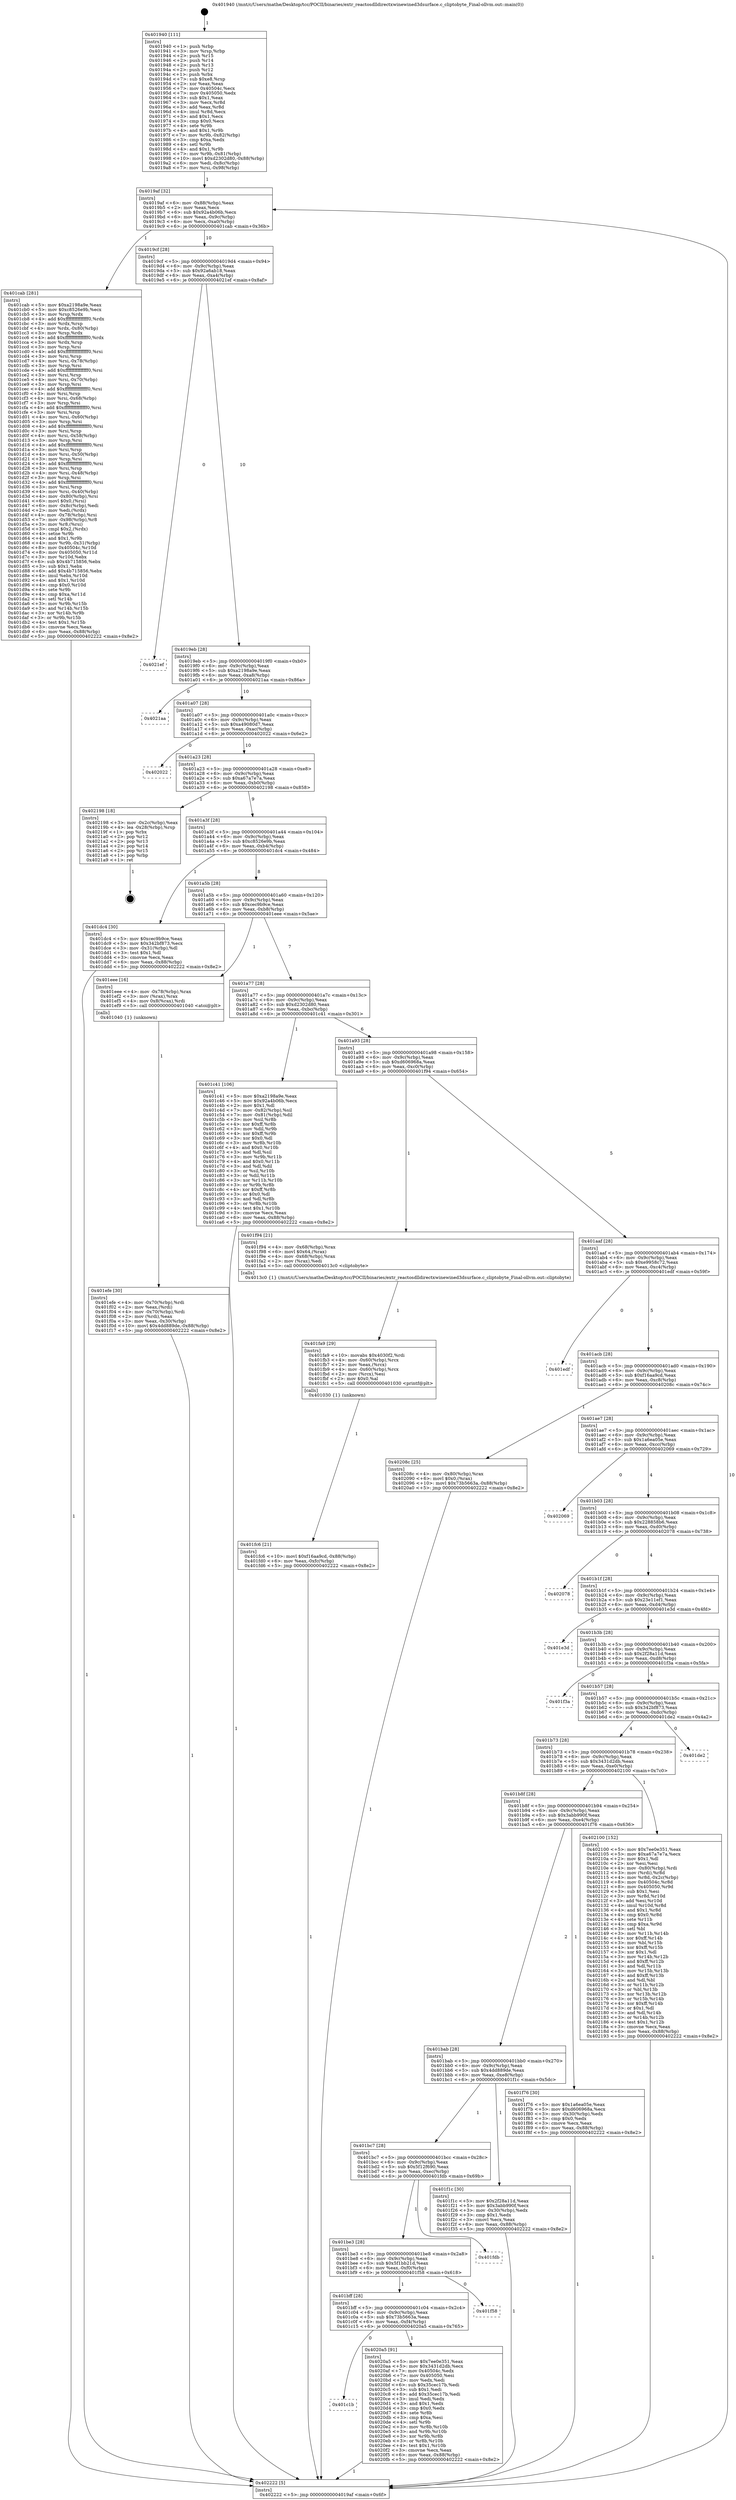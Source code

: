 digraph "0x401940" {
  label = "0x401940 (/mnt/c/Users/mathe/Desktop/tcc/POCII/binaries/extr_reactosdlldirectxwinewined3dsurface.c_cliptobyte_Final-ollvm.out::main(0))"
  labelloc = "t"
  node[shape=record]

  Entry [label="",width=0.3,height=0.3,shape=circle,fillcolor=black,style=filled]
  "0x4019af" [label="{
     0x4019af [32]\l
     | [instrs]\l
     &nbsp;&nbsp;0x4019af \<+6\>: mov -0x88(%rbp),%eax\l
     &nbsp;&nbsp;0x4019b5 \<+2\>: mov %eax,%ecx\l
     &nbsp;&nbsp;0x4019b7 \<+6\>: sub $0x92a4b06b,%ecx\l
     &nbsp;&nbsp;0x4019bd \<+6\>: mov %eax,-0x9c(%rbp)\l
     &nbsp;&nbsp;0x4019c3 \<+6\>: mov %ecx,-0xa0(%rbp)\l
     &nbsp;&nbsp;0x4019c9 \<+6\>: je 0000000000401cab \<main+0x36b\>\l
  }"]
  "0x401cab" [label="{
     0x401cab [281]\l
     | [instrs]\l
     &nbsp;&nbsp;0x401cab \<+5\>: mov $0xa2198a9e,%eax\l
     &nbsp;&nbsp;0x401cb0 \<+5\>: mov $0xc8526e9b,%ecx\l
     &nbsp;&nbsp;0x401cb5 \<+3\>: mov %rsp,%rdx\l
     &nbsp;&nbsp;0x401cb8 \<+4\>: add $0xfffffffffffffff0,%rdx\l
     &nbsp;&nbsp;0x401cbc \<+3\>: mov %rdx,%rsp\l
     &nbsp;&nbsp;0x401cbf \<+4\>: mov %rdx,-0x80(%rbp)\l
     &nbsp;&nbsp;0x401cc3 \<+3\>: mov %rsp,%rdx\l
     &nbsp;&nbsp;0x401cc6 \<+4\>: add $0xfffffffffffffff0,%rdx\l
     &nbsp;&nbsp;0x401cca \<+3\>: mov %rdx,%rsp\l
     &nbsp;&nbsp;0x401ccd \<+3\>: mov %rsp,%rsi\l
     &nbsp;&nbsp;0x401cd0 \<+4\>: add $0xfffffffffffffff0,%rsi\l
     &nbsp;&nbsp;0x401cd4 \<+3\>: mov %rsi,%rsp\l
     &nbsp;&nbsp;0x401cd7 \<+4\>: mov %rsi,-0x78(%rbp)\l
     &nbsp;&nbsp;0x401cdb \<+3\>: mov %rsp,%rsi\l
     &nbsp;&nbsp;0x401cde \<+4\>: add $0xfffffffffffffff0,%rsi\l
     &nbsp;&nbsp;0x401ce2 \<+3\>: mov %rsi,%rsp\l
     &nbsp;&nbsp;0x401ce5 \<+4\>: mov %rsi,-0x70(%rbp)\l
     &nbsp;&nbsp;0x401ce9 \<+3\>: mov %rsp,%rsi\l
     &nbsp;&nbsp;0x401cec \<+4\>: add $0xfffffffffffffff0,%rsi\l
     &nbsp;&nbsp;0x401cf0 \<+3\>: mov %rsi,%rsp\l
     &nbsp;&nbsp;0x401cf3 \<+4\>: mov %rsi,-0x68(%rbp)\l
     &nbsp;&nbsp;0x401cf7 \<+3\>: mov %rsp,%rsi\l
     &nbsp;&nbsp;0x401cfa \<+4\>: add $0xfffffffffffffff0,%rsi\l
     &nbsp;&nbsp;0x401cfe \<+3\>: mov %rsi,%rsp\l
     &nbsp;&nbsp;0x401d01 \<+4\>: mov %rsi,-0x60(%rbp)\l
     &nbsp;&nbsp;0x401d05 \<+3\>: mov %rsp,%rsi\l
     &nbsp;&nbsp;0x401d08 \<+4\>: add $0xfffffffffffffff0,%rsi\l
     &nbsp;&nbsp;0x401d0c \<+3\>: mov %rsi,%rsp\l
     &nbsp;&nbsp;0x401d0f \<+4\>: mov %rsi,-0x58(%rbp)\l
     &nbsp;&nbsp;0x401d13 \<+3\>: mov %rsp,%rsi\l
     &nbsp;&nbsp;0x401d16 \<+4\>: add $0xfffffffffffffff0,%rsi\l
     &nbsp;&nbsp;0x401d1a \<+3\>: mov %rsi,%rsp\l
     &nbsp;&nbsp;0x401d1d \<+4\>: mov %rsi,-0x50(%rbp)\l
     &nbsp;&nbsp;0x401d21 \<+3\>: mov %rsp,%rsi\l
     &nbsp;&nbsp;0x401d24 \<+4\>: add $0xfffffffffffffff0,%rsi\l
     &nbsp;&nbsp;0x401d28 \<+3\>: mov %rsi,%rsp\l
     &nbsp;&nbsp;0x401d2b \<+4\>: mov %rsi,-0x48(%rbp)\l
     &nbsp;&nbsp;0x401d2f \<+3\>: mov %rsp,%rsi\l
     &nbsp;&nbsp;0x401d32 \<+4\>: add $0xfffffffffffffff0,%rsi\l
     &nbsp;&nbsp;0x401d36 \<+3\>: mov %rsi,%rsp\l
     &nbsp;&nbsp;0x401d39 \<+4\>: mov %rsi,-0x40(%rbp)\l
     &nbsp;&nbsp;0x401d3d \<+4\>: mov -0x80(%rbp),%rsi\l
     &nbsp;&nbsp;0x401d41 \<+6\>: movl $0x0,(%rsi)\l
     &nbsp;&nbsp;0x401d47 \<+6\>: mov -0x8c(%rbp),%edi\l
     &nbsp;&nbsp;0x401d4d \<+2\>: mov %edi,(%rdx)\l
     &nbsp;&nbsp;0x401d4f \<+4\>: mov -0x78(%rbp),%rsi\l
     &nbsp;&nbsp;0x401d53 \<+7\>: mov -0x98(%rbp),%r8\l
     &nbsp;&nbsp;0x401d5a \<+3\>: mov %r8,(%rsi)\l
     &nbsp;&nbsp;0x401d5d \<+3\>: cmpl $0x2,(%rdx)\l
     &nbsp;&nbsp;0x401d60 \<+4\>: setne %r9b\l
     &nbsp;&nbsp;0x401d64 \<+4\>: and $0x1,%r9b\l
     &nbsp;&nbsp;0x401d68 \<+4\>: mov %r9b,-0x31(%rbp)\l
     &nbsp;&nbsp;0x401d6c \<+8\>: mov 0x40504c,%r10d\l
     &nbsp;&nbsp;0x401d74 \<+8\>: mov 0x405050,%r11d\l
     &nbsp;&nbsp;0x401d7c \<+3\>: mov %r10d,%ebx\l
     &nbsp;&nbsp;0x401d7f \<+6\>: sub $0x4b715856,%ebx\l
     &nbsp;&nbsp;0x401d85 \<+3\>: sub $0x1,%ebx\l
     &nbsp;&nbsp;0x401d88 \<+6\>: add $0x4b715856,%ebx\l
     &nbsp;&nbsp;0x401d8e \<+4\>: imul %ebx,%r10d\l
     &nbsp;&nbsp;0x401d92 \<+4\>: and $0x1,%r10d\l
     &nbsp;&nbsp;0x401d96 \<+4\>: cmp $0x0,%r10d\l
     &nbsp;&nbsp;0x401d9a \<+4\>: sete %r9b\l
     &nbsp;&nbsp;0x401d9e \<+4\>: cmp $0xa,%r11d\l
     &nbsp;&nbsp;0x401da2 \<+4\>: setl %r14b\l
     &nbsp;&nbsp;0x401da6 \<+3\>: mov %r9b,%r15b\l
     &nbsp;&nbsp;0x401da9 \<+3\>: and %r14b,%r15b\l
     &nbsp;&nbsp;0x401dac \<+3\>: xor %r14b,%r9b\l
     &nbsp;&nbsp;0x401daf \<+3\>: or %r9b,%r15b\l
     &nbsp;&nbsp;0x401db2 \<+4\>: test $0x1,%r15b\l
     &nbsp;&nbsp;0x401db6 \<+3\>: cmovne %ecx,%eax\l
     &nbsp;&nbsp;0x401db9 \<+6\>: mov %eax,-0x88(%rbp)\l
     &nbsp;&nbsp;0x401dbf \<+5\>: jmp 0000000000402222 \<main+0x8e2\>\l
  }"]
  "0x4019cf" [label="{
     0x4019cf [28]\l
     | [instrs]\l
     &nbsp;&nbsp;0x4019cf \<+5\>: jmp 00000000004019d4 \<main+0x94\>\l
     &nbsp;&nbsp;0x4019d4 \<+6\>: mov -0x9c(%rbp),%eax\l
     &nbsp;&nbsp;0x4019da \<+5\>: sub $0x92a6ab18,%eax\l
     &nbsp;&nbsp;0x4019df \<+6\>: mov %eax,-0xa4(%rbp)\l
     &nbsp;&nbsp;0x4019e5 \<+6\>: je 00000000004021ef \<main+0x8af\>\l
  }"]
  Exit [label="",width=0.3,height=0.3,shape=circle,fillcolor=black,style=filled,peripheries=2]
  "0x4021ef" [label="{
     0x4021ef\l
  }", style=dashed]
  "0x4019eb" [label="{
     0x4019eb [28]\l
     | [instrs]\l
     &nbsp;&nbsp;0x4019eb \<+5\>: jmp 00000000004019f0 \<main+0xb0\>\l
     &nbsp;&nbsp;0x4019f0 \<+6\>: mov -0x9c(%rbp),%eax\l
     &nbsp;&nbsp;0x4019f6 \<+5\>: sub $0xa2198a9e,%eax\l
     &nbsp;&nbsp;0x4019fb \<+6\>: mov %eax,-0xa8(%rbp)\l
     &nbsp;&nbsp;0x401a01 \<+6\>: je 00000000004021aa \<main+0x86a\>\l
  }"]
  "0x401c1b" [label="{
     0x401c1b\l
  }", style=dashed]
  "0x4021aa" [label="{
     0x4021aa\l
  }", style=dashed]
  "0x401a07" [label="{
     0x401a07 [28]\l
     | [instrs]\l
     &nbsp;&nbsp;0x401a07 \<+5\>: jmp 0000000000401a0c \<main+0xcc\>\l
     &nbsp;&nbsp;0x401a0c \<+6\>: mov -0x9c(%rbp),%eax\l
     &nbsp;&nbsp;0x401a12 \<+5\>: sub $0xa49080d7,%eax\l
     &nbsp;&nbsp;0x401a17 \<+6\>: mov %eax,-0xac(%rbp)\l
     &nbsp;&nbsp;0x401a1d \<+6\>: je 0000000000402022 \<main+0x6e2\>\l
  }"]
  "0x4020a5" [label="{
     0x4020a5 [91]\l
     | [instrs]\l
     &nbsp;&nbsp;0x4020a5 \<+5\>: mov $0x7ee0e351,%eax\l
     &nbsp;&nbsp;0x4020aa \<+5\>: mov $0x3431d2db,%ecx\l
     &nbsp;&nbsp;0x4020af \<+7\>: mov 0x40504c,%edx\l
     &nbsp;&nbsp;0x4020b6 \<+7\>: mov 0x405050,%esi\l
     &nbsp;&nbsp;0x4020bd \<+2\>: mov %edx,%edi\l
     &nbsp;&nbsp;0x4020bf \<+6\>: sub $0x35cec17b,%edi\l
     &nbsp;&nbsp;0x4020c5 \<+3\>: sub $0x1,%edi\l
     &nbsp;&nbsp;0x4020c8 \<+6\>: add $0x35cec17b,%edi\l
     &nbsp;&nbsp;0x4020ce \<+3\>: imul %edi,%edx\l
     &nbsp;&nbsp;0x4020d1 \<+3\>: and $0x1,%edx\l
     &nbsp;&nbsp;0x4020d4 \<+3\>: cmp $0x0,%edx\l
     &nbsp;&nbsp;0x4020d7 \<+4\>: sete %r8b\l
     &nbsp;&nbsp;0x4020db \<+3\>: cmp $0xa,%esi\l
     &nbsp;&nbsp;0x4020de \<+4\>: setl %r9b\l
     &nbsp;&nbsp;0x4020e2 \<+3\>: mov %r8b,%r10b\l
     &nbsp;&nbsp;0x4020e5 \<+3\>: and %r9b,%r10b\l
     &nbsp;&nbsp;0x4020e8 \<+3\>: xor %r9b,%r8b\l
     &nbsp;&nbsp;0x4020eb \<+3\>: or %r8b,%r10b\l
     &nbsp;&nbsp;0x4020ee \<+4\>: test $0x1,%r10b\l
     &nbsp;&nbsp;0x4020f2 \<+3\>: cmovne %ecx,%eax\l
     &nbsp;&nbsp;0x4020f5 \<+6\>: mov %eax,-0x88(%rbp)\l
     &nbsp;&nbsp;0x4020fb \<+5\>: jmp 0000000000402222 \<main+0x8e2\>\l
  }"]
  "0x402022" [label="{
     0x402022\l
  }", style=dashed]
  "0x401a23" [label="{
     0x401a23 [28]\l
     | [instrs]\l
     &nbsp;&nbsp;0x401a23 \<+5\>: jmp 0000000000401a28 \<main+0xe8\>\l
     &nbsp;&nbsp;0x401a28 \<+6\>: mov -0x9c(%rbp),%eax\l
     &nbsp;&nbsp;0x401a2e \<+5\>: sub $0xa67a7e7a,%eax\l
     &nbsp;&nbsp;0x401a33 \<+6\>: mov %eax,-0xb0(%rbp)\l
     &nbsp;&nbsp;0x401a39 \<+6\>: je 0000000000402198 \<main+0x858\>\l
  }"]
  "0x401bff" [label="{
     0x401bff [28]\l
     | [instrs]\l
     &nbsp;&nbsp;0x401bff \<+5\>: jmp 0000000000401c04 \<main+0x2c4\>\l
     &nbsp;&nbsp;0x401c04 \<+6\>: mov -0x9c(%rbp),%eax\l
     &nbsp;&nbsp;0x401c0a \<+5\>: sub $0x73b5663a,%eax\l
     &nbsp;&nbsp;0x401c0f \<+6\>: mov %eax,-0xf4(%rbp)\l
     &nbsp;&nbsp;0x401c15 \<+6\>: je 00000000004020a5 \<main+0x765\>\l
  }"]
  "0x402198" [label="{
     0x402198 [18]\l
     | [instrs]\l
     &nbsp;&nbsp;0x402198 \<+3\>: mov -0x2c(%rbp),%eax\l
     &nbsp;&nbsp;0x40219b \<+4\>: lea -0x28(%rbp),%rsp\l
     &nbsp;&nbsp;0x40219f \<+1\>: pop %rbx\l
     &nbsp;&nbsp;0x4021a0 \<+2\>: pop %r12\l
     &nbsp;&nbsp;0x4021a2 \<+2\>: pop %r13\l
     &nbsp;&nbsp;0x4021a4 \<+2\>: pop %r14\l
     &nbsp;&nbsp;0x4021a6 \<+2\>: pop %r15\l
     &nbsp;&nbsp;0x4021a8 \<+1\>: pop %rbp\l
     &nbsp;&nbsp;0x4021a9 \<+1\>: ret\l
  }"]
  "0x401a3f" [label="{
     0x401a3f [28]\l
     | [instrs]\l
     &nbsp;&nbsp;0x401a3f \<+5\>: jmp 0000000000401a44 \<main+0x104\>\l
     &nbsp;&nbsp;0x401a44 \<+6\>: mov -0x9c(%rbp),%eax\l
     &nbsp;&nbsp;0x401a4a \<+5\>: sub $0xc8526e9b,%eax\l
     &nbsp;&nbsp;0x401a4f \<+6\>: mov %eax,-0xb4(%rbp)\l
     &nbsp;&nbsp;0x401a55 \<+6\>: je 0000000000401dc4 \<main+0x484\>\l
  }"]
  "0x401f58" [label="{
     0x401f58\l
  }", style=dashed]
  "0x401dc4" [label="{
     0x401dc4 [30]\l
     | [instrs]\l
     &nbsp;&nbsp;0x401dc4 \<+5\>: mov $0xcec9b9ce,%eax\l
     &nbsp;&nbsp;0x401dc9 \<+5\>: mov $0x342bf873,%ecx\l
     &nbsp;&nbsp;0x401dce \<+3\>: mov -0x31(%rbp),%dl\l
     &nbsp;&nbsp;0x401dd1 \<+3\>: test $0x1,%dl\l
     &nbsp;&nbsp;0x401dd4 \<+3\>: cmovne %ecx,%eax\l
     &nbsp;&nbsp;0x401dd7 \<+6\>: mov %eax,-0x88(%rbp)\l
     &nbsp;&nbsp;0x401ddd \<+5\>: jmp 0000000000402222 \<main+0x8e2\>\l
  }"]
  "0x401a5b" [label="{
     0x401a5b [28]\l
     | [instrs]\l
     &nbsp;&nbsp;0x401a5b \<+5\>: jmp 0000000000401a60 \<main+0x120\>\l
     &nbsp;&nbsp;0x401a60 \<+6\>: mov -0x9c(%rbp),%eax\l
     &nbsp;&nbsp;0x401a66 \<+5\>: sub $0xcec9b9ce,%eax\l
     &nbsp;&nbsp;0x401a6b \<+6\>: mov %eax,-0xb8(%rbp)\l
     &nbsp;&nbsp;0x401a71 \<+6\>: je 0000000000401eee \<main+0x5ae\>\l
  }"]
  "0x401be3" [label="{
     0x401be3 [28]\l
     | [instrs]\l
     &nbsp;&nbsp;0x401be3 \<+5\>: jmp 0000000000401be8 \<main+0x2a8\>\l
     &nbsp;&nbsp;0x401be8 \<+6\>: mov -0x9c(%rbp),%eax\l
     &nbsp;&nbsp;0x401bee \<+5\>: sub $0x5f1bb21d,%eax\l
     &nbsp;&nbsp;0x401bf3 \<+6\>: mov %eax,-0xf0(%rbp)\l
     &nbsp;&nbsp;0x401bf9 \<+6\>: je 0000000000401f58 \<main+0x618\>\l
  }"]
  "0x401eee" [label="{
     0x401eee [16]\l
     | [instrs]\l
     &nbsp;&nbsp;0x401eee \<+4\>: mov -0x78(%rbp),%rax\l
     &nbsp;&nbsp;0x401ef2 \<+3\>: mov (%rax),%rax\l
     &nbsp;&nbsp;0x401ef5 \<+4\>: mov 0x8(%rax),%rdi\l
     &nbsp;&nbsp;0x401ef9 \<+5\>: call 0000000000401040 \<atoi@plt\>\l
     | [calls]\l
     &nbsp;&nbsp;0x401040 \{1\} (unknown)\l
  }"]
  "0x401a77" [label="{
     0x401a77 [28]\l
     | [instrs]\l
     &nbsp;&nbsp;0x401a77 \<+5\>: jmp 0000000000401a7c \<main+0x13c\>\l
     &nbsp;&nbsp;0x401a7c \<+6\>: mov -0x9c(%rbp),%eax\l
     &nbsp;&nbsp;0x401a82 \<+5\>: sub $0xd2302d80,%eax\l
     &nbsp;&nbsp;0x401a87 \<+6\>: mov %eax,-0xbc(%rbp)\l
     &nbsp;&nbsp;0x401a8d \<+6\>: je 0000000000401c41 \<main+0x301\>\l
  }"]
  "0x401fdb" [label="{
     0x401fdb\l
  }", style=dashed]
  "0x401c41" [label="{
     0x401c41 [106]\l
     | [instrs]\l
     &nbsp;&nbsp;0x401c41 \<+5\>: mov $0xa2198a9e,%eax\l
     &nbsp;&nbsp;0x401c46 \<+5\>: mov $0x92a4b06b,%ecx\l
     &nbsp;&nbsp;0x401c4b \<+2\>: mov $0x1,%dl\l
     &nbsp;&nbsp;0x401c4d \<+7\>: mov -0x82(%rbp),%sil\l
     &nbsp;&nbsp;0x401c54 \<+7\>: mov -0x81(%rbp),%dil\l
     &nbsp;&nbsp;0x401c5b \<+3\>: mov %sil,%r8b\l
     &nbsp;&nbsp;0x401c5e \<+4\>: xor $0xff,%r8b\l
     &nbsp;&nbsp;0x401c62 \<+3\>: mov %dil,%r9b\l
     &nbsp;&nbsp;0x401c65 \<+4\>: xor $0xff,%r9b\l
     &nbsp;&nbsp;0x401c69 \<+3\>: xor $0x0,%dl\l
     &nbsp;&nbsp;0x401c6c \<+3\>: mov %r8b,%r10b\l
     &nbsp;&nbsp;0x401c6f \<+4\>: and $0x0,%r10b\l
     &nbsp;&nbsp;0x401c73 \<+3\>: and %dl,%sil\l
     &nbsp;&nbsp;0x401c76 \<+3\>: mov %r9b,%r11b\l
     &nbsp;&nbsp;0x401c79 \<+4\>: and $0x0,%r11b\l
     &nbsp;&nbsp;0x401c7d \<+3\>: and %dl,%dil\l
     &nbsp;&nbsp;0x401c80 \<+3\>: or %sil,%r10b\l
     &nbsp;&nbsp;0x401c83 \<+3\>: or %dil,%r11b\l
     &nbsp;&nbsp;0x401c86 \<+3\>: xor %r11b,%r10b\l
     &nbsp;&nbsp;0x401c89 \<+3\>: or %r9b,%r8b\l
     &nbsp;&nbsp;0x401c8c \<+4\>: xor $0xff,%r8b\l
     &nbsp;&nbsp;0x401c90 \<+3\>: or $0x0,%dl\l
     &nbsp;&nbsp;0x401c93 \<+3\>: and %dl,%r8b\l
     &nbsp;&nbsp;0x401c96 \<+3\>: or %r8b,%r10b\l
     &nbsp;&nbsp;0x401c99 \<+4\>: test $0x1,%r10b\l
     &nbsp;&nbsp;0x401c9d \<+3\>: cmovne %ecx,%eax\l
     &nbsp;&nbsp;0x401ca0 \<+6\>: mov %eax,-0x88(%rbp)\l
     &nbsp;&nbsp;0x401ca6 \<+5\>: jmp 0000000000402222 \<main+0x8e2\>\l
  }"]
  "0x401a93" [label="{
     0x401a93 [28]\l
     | [instrs]\l
     &nbsp;&nbsp;0x401a93 \<+5\>: jmp 0000000000401a98 \<main+0x158\>\l
     &nbsp;&nbsp;0x401a98 \<+6\>: mov -0x9c(%rbp),%eax\l
     &nbsp;&nbsp;0x401a9e \<+5\>: sub $0xd606968a,%eax\l
     &nbsp;&nbsp;0x401aa3 \<+6\>: mov %eax,-0xc0(%rbp)\l
     &nbsp;&nbsp;0x401aa9 \<+6\>: je 0000000000401f94 \<main+0x654\>\l
  }"]
  "0x402222" [label="{
     0x402222 [5]\l
     | [instrs]\l
     &nbsp;&nbsp;0x402222 \<+5\>: jmp 00000000004019af \<main+0x6f\>\l
  }"]
  "0x401940" [label="{
     0x401940 [111]\l
     | [instrs]\l
     &nbsp;&nbsp;0x401940 \<+1\>: push %rbp\l
     &nbsp;&nbsp;0x401941 \<+3\>: mov %rsp,%rbp\l
     &nbsp;&nbsp;0x401944 \<+2\>: push %r15\l
     &nbsp;&nbsp;0x401946 \<+2\>: push %r14\l
     &nbsp;&nbsp;0x401948 \<+2\>: push %r13\l
     &nbsp;&nbsp;0x40194a \<+2\>: push %r12\l
     &nbsp;&nbsp;0x40194c \<+1\>: push %rbx\l
     &nbsp;&nbsp;0x40194d \<+7\>: sub $0xe8,%rsp\l
     &nbsp;&nbsp;0x401954 \<+2\>: xor %eax,%eax\l
     &nbsp;&nbsp;0x401956 \<+7\>: mov 0x40504c,%ecx\l
     &nbsp;&nbsp;0x40195d \<+7\>: mov 0x405050,%edx\l
     &nbsp;&nbsp;0x401964 \<+3\>: sub $0x1,%eax\l
     &nbsp;&nbsp;0x401967 \<+3\>: mov %ecx,%r8d\l
     &nbsp;&nbsp;0x40196a \<+3\>: add %eax,%r8d\l
     &nbsp;&nbsp;0x40196d \<+4\>: imul %r8d,%ecx\l
     &nbsp;&nbsp;0x401971 \<+3\>: and $0x1,%ecx\l
     &nbsp;&nbsp;0x401974 \<+3\>: cmp $0x0,%ecx\l
     &nbsp;&nbsp;0x401977 \<+4\>: sete %r9b\l
     &nbsp;&nbsp;0x40197b \<+4\>: and $0x1,%r9b\l
     &nbsp;&nbsp;0x40197f \<+7\>: mov %r9b,-0x82(%rbp)\l
     &nbsp;&nbsp;0x401986 \<+3\>: cmp $0xa,%edx\l
     &nbsp;&nbsp;0x401989 \<+4\>: setl %r9b\l
     &nbsp;&nbsp;0x40198d \<+4\>: and $0x1,%r9b\l
     &nbsp;&nbsp;0x401991 \<+7\>: mov %r9b,-0x81(%rbp)\l
     &nbsp;&nbsp;0x401998 \<+10\>: movl $0xd2302d80,-0x88(%rbp)\l
     &nbsp;&nbsp;0x4019a2 \<+6\>: mov %edi,-0x8c(%rbp)\l
     &nbsp;&nbsp;0x4019a8 \<+7\>: mov %rsi,-0x98(%rbp)\l
  }"]
  "0x401fc6" [label="{
     0x401fc6 [21]\l
     | [instrs]\l
     &nbsp;&nbsp;0x401fc6 \<+10\>: movl $0xf16aa9cd,-0x88(%rbp)\l
     &nbsp;&nbsp;0x401fd0 \<+6\>: mov %eax,-0xfc(%rbp)\l
     &nbsp;&nbsp;0x401fd6 \<+5\>: jmp 0000000000402222 \<main+0x8e2\>\l
  }"]
  "0x401efe" [label="{
     0x401efe [30]\l
     | [instrs]\l
     &nbsp;&nbsp;0x401efe \<+4\>: mov -0x70(%rbp),%rdi\l
     &nbsp;&nbsp;0x401f02 \<+2\>: mov %eax,(%rdi)\l
     &nbsp;&nbsp;0x401f04 \<+4\>: mov -0x70(%rbp),%rdi\l
     &nbsp;&nbsp;0x401f08 \<+2\>: mov (%rdi),%eax\l
     &nbsp;&nbsp;0x401f0a \<+3\>: mov %eax,-0x30(%rbp)\l
     &nbsp;&nbsp;0x401f0d \<+10\>: movl $0x4dd889de,-0x88(%rbp)\l
     &nbsp;&nbsp;0x401f17 \<+5\>: jmp 0000000000402222 \<main+0x8e2\>\l
  }"]
  "0x401fa9" [label="{
     0x401fa9 [29]\l
     | [instrs]\l
     &nbsp;&nbsp;0x401fa9 \<+10\>: movabs $0x4030f2,%rdi\l
     &nbsp;&nbsp;0x401fb3 \<+4\>: mov -0x60(%rbp),%rcx\l
     &nbsp;&nbsp;0x401fb7 \<+2\>: mov %eax,(%rcx)\l
     &nbsp;&nbsp;0x401fb9 \<+4\>: mov -0x60(%rbp),%rcx\l
     &nbsp;&nbsp;0x401fbd \<+2\>: mov (%rcx),%esi\l
     &nbsp;&nbsp;0x401fbf \<+2\>: mov $0x0,%al\l
     &nbsp;&nbsp;0x401fc1 \<+5\>: call 0000000000401030 \<printf@plt\>\l
     | [calls]\l
     &nbsp;&nbsp;0x401030 \{1\} (unknown)\l
  }"]
  "0x401f94" [label="{
     0x401f94 [21]\l
     | [instrs]\l
     &nbsp;&nbsp;0x401f94 \<+4\>: mov -0x68(%rbp),%rax\l
     &nbsp;&nbsp;0x401f98 \<+6\>: movl $0x64,(%rax)\l
     &nbsp;&nbsp;0x401f9e \<+4\>: mov -0x68(%rbp),%rax\l
     &nbsp;&nbsp;0x401fa2 \<+2\>: mov (%rax),%edi\l
     &nbsp;&nbsp;0x401fa4 \<+5\>: call 00000000004013c0 \<cliptobyte\>\l
     | [calls]\l
     &nbsp;&nbsp;0x4013c0 \{1\} (/mnt/c/Users/mathe/Desktop/tcc/POCII/binaries/extr_reactosdlldirectxwinewined3dsurface.c_cliptobyte_Final-ollvm.out::cliptobyte)\l
  }"]
  "0x401aaf" [label="{
     0x401aaf [28]\l
     | [instrs]\l
     &nbsp;&nbsp;0x401aaf \<+5\>: jmp 0000000000401ab4 \<main+0x174\>\l
     &nbsp;&nbsp;0x401ab4 \<+6\>: mov -0x9c(%rbp),%eax\l
     &nbsp;&nbsp;0x401aba \<+5\>: sub $0xe9958c72,%eax\l
     &nbsp;&nbsp;0x401abf \<+6\>: mov %eax,-0xc4(%rbp)\l
     &nbsp;&nbsp;0x401ac5 \<+6\>: je 0000000000401edf \<main+0x59f\>\l
  }"]
  "0x401bc7" [label="{
     0x401bc7 [28]\l
     | [instrs]\l
     &nbsp;&nbsp;0x401bc7 \<+5\>: jmp 0000000000401bcc \<main+0x28c\>\l
     &nbsp;&nbsp;0x401bcc \<+6\>: mov -0x9c(%rbp),%eax\l
     &nbsp;&nbsp;0x401bd2 \<+5\>: sub $0x5f12f690,%eax\l
     &nbsp;&nbsp;0x401bd7 \<+6\>: mov %eax,-0xec(%rbp)\l
     &nbsp;&nbsp;0x401bdd \<+6\>: je 0000000000401fdb \<main+0x69b\>\l
  }"]
  "0x401edf" [label="{
     0x401edf\l
  }", style=dashed]
  "0x401acb" [label="{
     0x401acb [28]\l
     | [instrs]\l
     &nbsp;&nbsp;0x401acb \<+5\>: jmp 0000000000401ad0 \<main+0x190\>\l
     &nbsp;&nbsp;0x401ad0 \<+6\>: mov -0x9c(%rbp),%eax\l
     &nbsp;&nbsp;0x401ad6 \<+5\>: sub $0xf16aa9cd,%eax\l
     &nbsp;&nbsp;0x401adb \<+6\>: mov %eax,-0xc8(%rbp)\l
     &nbsp;&nbsp;0x401ae1 \<+6\>: je 000000000040208c \<main+0x74c\>\l
  }"]
  "0x401f1c" [label="{
     0x401f1c [30]\l
     | [instrs]\l
     &nbsp;&nbsp;0x401f1c \<+5\>: mov $0x2f28a11d,%eax\l
     &nbsp;&nbsp;0x401f21 \<+5\>: mov $0x3abb990f,%ecx\l
     &nbsp;&nbsp;0x401f26 \<+3\>: mov -0x30(%rbp),%edx\l
     &nbsp;&nbsp;0x401f29 \<+3\>: cmp $0x1,%edx\l
     &nbsp;&nbsp;0x401f2c \<+3\>: cmovl %ecx,%eax\l
     &nbsp;&nbsp;0x401f2f \<+6\>: mov %eax,-0x88(%rbp)\l
     &nbsp;&nbsp;0x401f35 \<+5\>: jmp 0000000000402222 \<main+0x8e2\>\l
  }"]
  "0x40208c" [label="{
     0x40208c [25]\l
     | [instrs]\l
     &nbsp;&nbsp;0x40208c \<+4\>: mov -0x80(%rbp),%rax\l
     &nbsp;&nbsp;0x402090 \<+6\>: movl $0x0,(%rax)\l
     &nbsp;&nbsp;0x402096 \<+10\>: movl $0x73b5663a,-0x88(%rbp)\l
     &nbsp;&nbsp;0x4020a0 \<+5\>: jmp 0000000000402222 \<main+0x8e2\>\l
  }"]
  "0x401ae7" [label="{
     0x401ae7 [28]\l
     | [instrs]\l
     &nbsp;&nbsp;0x401ae7 \<+5\>: jmp 0000000000401aec \<main+0x1ac\>\l
     &nbsp;&nbsp;0x401aec \<+6\>: mov -0x9c(%rbp),%eax\l
     &nbsp;&nbsp;0x401af2 \<+5\>: sub $0x1a6ea05e,%eax\l
     &nbsp;&nbsp;0x401af7 \<+6\>: mov %eax,-0xcc(%rbp)\l
     &nbsp;&nbsp;0x401afd \<+6\>: je 0000000000402069 \<main+0x729\>\l
  }"]
  "0x401bab" [label="{
     0x401bab [28]\l
     | [instrs]\l
     &nbsp;&nbsp;0x401bab \<+5\>: jmp 0000000000401bb0 \<main+0x270\>\l
     &nbsp;&nbsp;0x401bb0 \<+6\>: mov -0x9c(%rbp),%eax\l
     &nbsp;&nbsp;0x401bb6 \<+5\>: sub $0x4dd889de,%eax\l
     &nbsp;&nbsp;0x401bbb \<+6\>: mov %eax,-0xe8(%rbp)\l
     &nbsp;&nbsp;0x401bc1 \<+6\>: je 0000000000401f1c \<main+0x5dc\>\l
  }"]
  "0x402069" [label="{
     0x402069\l
  }", style=dashed]
  "0x401b03" [label="{
     0x401b03 [28]\l
     | [instrs]\l
     &nbsp;&nbsp;0x401b03 \<+5\>: jmp 0000000000401b08 \<main+0x1c8\>\l
     &nbsp;&nbsp;0x401b08 \<+6\>: mov -0x9c(%rbp),%eax\l
     &nbsp;&nbsp;0x401b0e \<+5\>: sub $0x228858b6,%eax\l
     &nbsp;&nbsp;0x401b13 \<+6\>: mov %eax,-0xd0(%rbp)\l
     &nbsp;&nbsp;0x401b19 \<+6\>: je 0000000000402078 \<main+0x738\>\l
  }"]
  "0x401f76" [label="{
     0x401f76 [30]\l
     | [instrs]\l
     &nbsp;&nbsp;0x401f76 \<+5\>: mov $0x1a6ea05e,%eax\l
     &nbsp;&nbsp;0x401f7b \<+5\>: mov $0xd606968a,%ecx\l
     &nbsp;&nbsp;0x401f80 \<+3\>: mov -0x30(%rbp),%edx\l
     &nbsp;&nbsp;0x401f83 \<+3\>: cmp $0x0,%edx\l
     &nbsp;&nbsp;0x401f86 \<+3\>: cmove %ecx,%eax\l
     &nbsp;&nbsp;0x401f89 \<+6\>: mov %eax,-0x88(%rbp)\l
     &nbsp;&nbsp;0x401f8f \<+5\>: jmp 0000000000402222 \<main+0x8e2\>\l
  }"]
  "0x402078" [label="{
     0x402078\l
  }", style=dashed]
  "0x401b1f" [label="{
     0x401b1f [28]\l
     | [instrs]\l
     &nbsp;&nbsp;0x401b1f \<+5\>: jmp 0000000000401b24 \<main+0x1e4\>\l
     &nbsp;&nbsp;0x401b24 \<+6\>: mov -0x9c(%rbp),%eax\l
     &nbsp;&nbsp;0x401b2a \<+5\>: sub $0x23e11ef1,%eax\l
     &nbsp;&nbsp;0x401b2f \<+6\>: mov %eax,-0xd4(%rbp)\l
     &nbsp;&nbsp;0x401b35 \<+6\>: je 0000000000401e3d \<main+0x4fd\>\l
  }"]
  "0x401b8f" [label="{
     0x401b8f [28]\l
     | [instrs]\l
     &nbsp;&nbsp;0x401b8f \<+5\>: jmp 0000000000401b94 \<main+0x254\>\l
     &nbsp;&nbsp;0x401b94 \<+6\>: mov -0x9c(%rbp),%eax\l
     &nbsp;&nbsp;0x401b9a \<+5\>: sub $0x3abb990f,%eax\l
     &nbsp;&nbsp;0x401b9f \<+6\>: mov %eax,-0xe4(%rbp)\l
     &nbsp;&nbsp;0x401ba5 \<+6\>: je 0000000000401f76 \<main+0x636\>\l
  }"]
  "0x401e3d" [label="{
     0x401e3d\l
  }", style=dashed]
  "0x401b3b" [label="{
     0x401b3b [28]\l
     | [instrs]\l
     &nbsp;&nbsp;0x401b3b \<+5\>: jmp 0000000000401b40 \<main+0x200\>\l
     &nbsp;&nbsp;0x401b40 \<+6\>: mov -0x9c(%rbp),%eax\l
     &nbsp;&nbsp;0x401b46 \<+5\>: sub $0x2f28a11d,%eax\l
     &nbsp;&nbsp;0x401b4b \<+6\>: mov %eax,-0xd8(%rbp)\l
     &nbsp;&nbsp;0x401b51 \<+6\>: je 0000000000401f3a \<main+0x5fa\>\l
  }"]
  "0x402100" [label="{
     0x402100 [152]\l
     | [instrs]\l
     &nbsp;&nbsp;0x402100 \<+5\>: mov $0x7ee0e351,%eax\l
     &nbsp;&nbsp;0x402105 \<+5\>: mov $0xa67a7e7a,%ecx\l
     &nbsp;&nbsp;0x40210a \<+2\>: mov $0x1,%dl\l
     &nbsp;&nbsp;0x40210c \<+2\>: xor %esi,%esi\l
     &nbsp;&nbsp;0x40210e \<+4\>: mov -0x80(%rbp),%rdi\l
     &nbsp;&nbsp;0x402112 \<+3\>: mov (%rdi),%r8d\l
     &nbsp;&nbsp;0x402115 \<+4\>: mov %r8d,-0x2c(%rbp)\l
     &nbsp;&nbsp;0x402119 \<+8\>: mov 0x40504c,%r8d\l
     &nbsp;&nbsp;0x402121 \<+8\>: mov 0x405050,%r9d\l
     &nbsp;&nbsp;0x402129 \<+3\>: sub $0x1,%esi\l
     &nbsp;&nbsp;0x40212c \<+3\>: mov %r8d,%r10d\l
     &nbsp;&nbsp;0x40212f \<+3\>: add %esi,%r10d\l
     &nbsp;&nbsp;0x402132 \<+4\>: imul %r10d,%r8d\l
     &nbsp;&nbsp;0x402136 \<+4\>: and $0x1,%r8d\l
     &nbsp;&nbsp;0x40213a \<+4\>: cmp $0x0,%r8d\l
     &nbsp;&nbsp;0x40213e \<+4\>: sete %r11b\l
     &nbsp;&nbsp;0x402142 \<+4\>: cmp $0xa,%r9d\l
     &nbsp;&nbsp;0x402146 \<+3\>: setl %bl\l
     &nbsp;&nbsp;0x402149 \<+3\>: mov %r11b,%r14b\l
     &nbsp;&nbsp;0x40214c \<+4\>: xor $0xff,%r14b\l
     &nbsp;&nbsp;0x402150 \<+3\>: mov %bl,%r15b\l
     &nbsp;&nbsp;0x402153 \<+4\>: xor $0xff,%r15b\l
     &nbsp;&nbsp;0x402157 \<+3\>: xor $0x1,%dl\l
     &nbsp;&nbsp;0x40215a \<+3\>: mov %r14b,%r12b\l
     &nbsp;&nbsp;0x40215d \<+4\>: and $0xff,%r12b\l
     &nbsp;&nbsp;0x402161 \<+3\>: and %dl,%r11b\l
     &nbsp;&nbsp;0x402164 \<+3\>: mov %r15b,%r13b\l
     &nbsp;&nbsp;0x402167 \<+4\>: and $0xff,%r13b\l
     &nbsp;&nbsp;0x40216b \<+2\>: and %dl,%bl\l
     &nbsp;&nbsp;0x40216d \<+3\>: or %r11b,%r12b\l
     &nbsp;&nbsp;0x402170 \<+3\>: or %bl,%r13b\l
     &nbsp;&nbsp;0x402173 \<+3\>: xor %r13b,%r12b\l
     &nbsp;&nbsp;0x402176 \<+3\>: or %r15b,%r14b\l
     &nbsp;&nbsp;0x402179 \<+4\>: xor $0xff,%r14b\l
     &nbsp;&nbsp;0x40217d \<+3\>: or $0x1,%dl\l
     &nbsp;&nbsp;0x402180 \<+3\>: and %dl,%r14b\l
     &nbsp;&nbsp;0x402183 \<+3\>: or %r14b,%r12b\l
     &nbsp;&nbsp;0x402186 \<+4\>: test $0x1,%r12b\l
     &nbsp;&nbsp;0x40218a \<+3\>: cmovne %ecx,%eax\l
     &nbsp;&nbsp;0x40218d \<+6\>: mov %eax,-0x88(%rbp)\l
     &nbsp;&nbsp;0x402193 \<+5\>: jmp 0000000000402222 \<main+0x8e2\>\l
  }"]
  "0x401f3a" [label="{
     0x401f3a\l
  }", style=dashed]
  "0x401b57" [label="{
     0x401b57 [28]\l
     | [instrs]\l
     &nbsp;&nbsp;0x401b57 \<+5\>: jmp 0000000000401b5c \<main+0x21c\>\l
     &nbsp;&nbsp;0x401b5c \<+6\>: mov -0x9c(%rbp),%eax\l
     &nbsp;&nbsp;0x401b62 \<+5\>: sub $0x342bf873,%eax\l
     &nbsp;&nbsp;0x401b67 \<+6\>: mov %eax,-0xdc(%rbp)\l
     &nbsp;&nbsp;0x401b6d \<+6\>: je 0000000000401de2 \<main+0x4a2\>\l
  }"]
  "0x401b73" [label="{
     0x401b73 [28]\l
     | [instrs]\l
     &nbsp;&nbsp;0x401b73 \<+5\>: jmp 0000000000401b78 \<main+0x238\>\l
     &nbsp;&nbsp;0x401b78 \<+6\>: mov -0x9c(%rbp),%eax\l
     &nbsp;&nbsp;0x401b7e \<+5\>: sub $0x3431d2db,%eax\l
     &nbsp;&nbsp;0x401b83 \<+6\>: mov %eax,-0xe0(%rbp)\l
     &nbsp;&nbsp;0x401b89 \<+6\>: je 0000000000402100 \<main+0x7c0\>\l
  }"]
  "0x401de2" [label="{
     0x401de2\l
  }", style=dashed]
  Entry -> "0x401940" [label=" 1"]
  "0x4019af" -> "0x401cab" [label=" 1"]
  "0x4019af" -> "0x4019cf" [label=" 10"]
  "0x402198" -> Exit [label=" 1"]
  "0x4019cf" -> "0x4021ef" [label=" 0"]
  "0x4019cf" -> "0x4019eb" [label=" 10"]
  "0x402100" -> "0x402222" [label=" 1"]
  "0x4019eb" -> "0x4021aa" [label=" 0"]
  "0x4019eb" -> "0x401a07" [label=" 10"]
  "0x4020a5" -> "0x402222" [label=" 1"]
  "0x401a07" -> "0x402022" [label=" 0"]
  "0x401a07" -> "0x401a23" [label=" 10"]
  "0x401bff" -> "0x401c1b" [label=" 0"]
  "0x401a23" -> "0x402198" [label=" 1"]
  "0x401a23" -> "0x401a3f" [label=" 9"]
  "0x401bff" -> "0x4020a5" [label=" 1"]
  "0x401a3f" -> "0x401dc4" [label=" 1"]
  "0x401a3f" -> "0x401a5b" [label=" 8"]
  "0x401be3" -> "0x401bff" [label=" 1"]
  "0x401a5b" -> "0x401eee" [label=" 1"]
  "0x401a5b" -> "0x401a77" [label=" 7"]
  "0x401be3" -> "0x401f58" [label=" 0"]
  "0x401a77" -> "0x401c41" [label=" 1"]
  "0x401a77" -> "0x401a93" [label=" 6"]
  "0x401c41" -> "0x402222" [label=" 1"]
  "0x401940" -> "0x4019af" [label=" 1"]
  "0x402222" -> "0x4019af" [label=" 10"]
  "0x401bc7" -> "0x401be3" [label=" 1"]
  "0x401cab" -> "0x402222" [label=" 1"]
  "0x401dc4" -> "0x402222" [label=" 1"]
  "0x401eee" -> "0x401efe" [label=" 1"]
  "0x401efe" -> "0x402222" [label=" 1"]
  "0x401bc7" -> "0x401fdb" [label=" 0"]
  "0x401a93" -> "0x401f94" [label=" 1"]
  "0x401a93" -> "0x401aaf" [label=" 5"]
  "0x40208c" -> "0x402222" [label=" 1"]
  "0x401aaf" -> "0x401edf" [label=" 0"]
  "0x401aaf" -> "0x401acb" [label=" 5"]
  "0x401fc6" -> "0x402222" [label=" 1"]
  "0x401acb" -> "0x40208c" [label=" 1"]
  "0x401acb" -> "0x401ae7" [label=" 4"]
  "0x401fa9" -> "0x401fc6" [label=" 1"]
  "0x401ae7" -> "0x402069" [label=" 0"]
  "0x401ae7" -> "0x401b03" [label=" 4"]
  "0x401f76" -> "0x402222" [label=" 1"]
  "0x401b03" -> "0x402078" [label=" 0"]
  "0x401b03" -> "0x401b1f" [label=" 4"]
  "0x401f1c" -> "0x402222" [label=" 1"]
  "0x401b1f" -> "0x401e3d" [label=" 0"]
  "0x401b1f" -> "0x401b3b" [label=" 4"]
  "0x401bab" -> "0x401f1c" [label=" 1"]
  "0x401b3b" -> "0x401f3a" [label=" 0"]
  "0x401b3b" -> "0x401b57" [label=" 4"]
  "0x401f94" -> "0x401fa9" [label=" 1"]
  "0x401b57" -> "0x401de2" [label=" 0"]
  "0x401b57" -> "0x401b73" [label=" 4"]
  "0x401b8f" -> "0x401bab" [label=" 2"]
  "0x401b73" -> "0x402100" [label=" 1"]
  "0x401b73" -> "0x401b8f" [label=" 3"]
  "0x401bab" -> "0x401bc7" [label=" 1"]
  "0x401b8f" -> "0x401f76" [label=" 1"]
}
